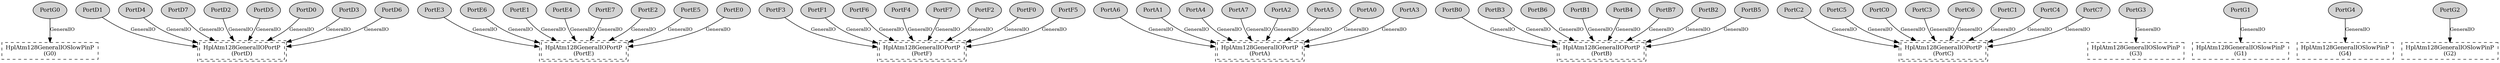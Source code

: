 digraph "tos.chips.atm128.pins.sim.HplAtm128GeneralIOC" {
  n0x7e6f9b00 [shape=ellipse, style=filled, label="PortG0", fontsize=12];
  "HplAtm128GeneralIOC.G0" [fontsize=12, shape=box, style=dashed, label="HplAtm128GeneralIOSlowPinP\n(G0)", URL="tos.chips.atm128.pins.HplAtm128GeneralIOSlowPinP.html"];
  n0x7e711c00 [shape=ellipse, style=filled, label="PortD1", fontsize=12];
  "HplAtm128GeneralIOC.PortD" [fontsize=12, shape=box,peripheries=2, style=dashed, label="HplAtm128GeneralIOPortP\n(PortD)", URL="tos.chips.atm128.pins.HplAtm128GeneralIOPortP.html"];
  n0x7e706d98 [shape=ellipse, style=filled, label="PortE3", fontsize=12];
  "HplAtm128GeneralIOC.PortE" [fontsize=12, shape=box,peripheries=2, style=dashed, label="HplAtm128GeneralIOPortP\n(PortE)", URL="tos.chips.atm128.pins.HplAtm128GeneralIOPortP.html"];
  n0x7e701b00 [shape=ellipse, style=filled, label="PortF3", fontsize=12];
  "HplAtm128GeneralIOC.PortF" [fontsize=12, shape=box,peripheries=2, style=dashed, label="HplAtm128GeneralIOPortP\n(PortF)", URL="tos.chips.atm128.pins.HplAtm128GeneralIOPortP.html"];
  n0x7e722348 [shape=ellipse, style=filled, label="PortA6", fontsize=12];
  "HplAtm128GeneralIOC.PortA" [fontsize=12, shape=box,peripheries=2, style=dashed, label="HplAtm128GeneralIOPortP\n(PortA)", URL="tos.chips.atm128.pins.HplAtm128GeneralIOPortP.html"];
  n0x7e702808 [shape=ellipse, style=filled, label="PortF1", fontsize=12];
  "HplAtm128GeneralIOC.PortF" [fontsize=12, shape=box,peripheries=2, style=dashed, label="HplAtm128GeneralIOPortP\n(PortF)", URL="tos.chips.atm128.pins.HplAtm128GeneralIOPortP.html"];
  n0x7e7216c8 [shape=ellipse, style=filled, label="PortB0", fontsize=12];
  "HplAtm128GeneralIOC.PortB" [fontsize=12, shape=box,peripheries=2, style=dashed, label="HplAtm128GeneralIOPortP\n(PortB)", URL="tos.chips.atm128.pins.HplAtm128GeneralIOPortP.html"];
  n0x7e716808 [shape=ellipse, style=filled, label="PortC2", fontsize=12];
  "HplAtm128GeneralIOC.PortC" [fontsize=12, shape=box,peripheries=2, style=dashed, label="HplAtm128GeneralIOPortP\n(PortC)", URL="tos.chips.atm128.pins.HplAtm128GeneralIOPortP.html"];
  n0x7e70a980 [shape=ellipse, style=filled, label="PortD4", fontsize=12];
  "HplAtm128GeneralIOC.PortD" [fontsize=12, shape=box,peripheries=2, style=dashed, label="HplAtm128GeneralIOPortP\n(PortD)", URL="tos.chips.atm128.pins.HplAtm128GeneralIOPortP.html"];
  n0x7e704af8 [shape=ellipse, style=filled, label="PortE6", fontsize=12];
  "HplAtm128GeneralIOC.PortE" [fontsize=12, shape=box,peripheries=2, style=dashed, label="HplAtm128GeneralIOPortP\n(PortE)", URL="tos.chips.atm128.pins.HplAtm128GeneralIOPortP.html"];
  n0x7e725268 [shape=ellipse, style=filled, label="PortA1", fontsize=12];
  "HplAtm128GeneralIOC.PortA" [fontsize=12, shape=box,peripheries=2, style=dashed, label="HplAtm128GeneralIOPortP\n(PortA)", URL="tos.chips.atm128.pins.HplAtm128GeneralIOPortP.html"];
  n0x7e71a428 [shape=ellipse, style=filled, label="PortB3", fontsize=12];
  "HplAtm128GeneralIOC.PortB" [fontsize=12, shape=box,peripheries=2, style=dashed, label="HplAtm128GeneralIOPortP\n(PortB)", URL="tos.chips.atm128.pins.HplAtm128GeneralIOPortP.html"];
  n0x7e713508 [shape=ellipse, style=filled, label="PortC5", fontsize=12];
  "HplAtm128GeneralIOC.PortC" [fontsize=12, shape=box,peripheries=2, style=dashed, label="HplAtm128GeneralIOPortP\n(PortC)", URL="tos.chips.atm128.pins.HplAtm128GeneralIOPortP.html"];
  n0x7e7086c8 [shape=ellipse, style=filled, label="PortD7", fontsize=12];
  "HplAtm128GeneralIOC.PortD" [fontsize=12, shape=box,peripheries=2, style=dashed, label="HplAtm128GeneralIOPortP\n(PortD)", URL="tos.chips.atm128.pins.HplAtm128GeneralIOPortP.html"];
  n0x7e6fa808 [shape=ellipse, style=filled, label="PortF6", fontsize=12];
  "HplAtm128GeneralIOC.PortF" [fontsize=12, shape=box,peripheries=2, style=dashed, label="HplAtm128GeneralIOPortP\n(PortF)", URL="tos.chips.atm128.pins.HplAtm128GeneralIOPortP.html"];
  n0x7e6f79d8 [shape=ellipse, style=filled, label="PortG3", fontsize=12];
  "HplAtm128GeneralIOC.G3" [fontsize=12, shape=box, style=dashed, label="HplAtm128GeneralIOSlowPinP\n(G3)", URL="tos.chips.atm128.pins.HplAtm128GeneralIOSlowPinP.html"];
  n0x7e7079d8 [shape=ellipse, style=filled, label="PortE1", fontsize=12];
  "HplAtm128GeneralIOC.PortE" [fontsize=12, shape=box,peripheries=2, style=dashed, label="HplAtm128GeneralIOPortP\n(PortE)", URL="tos.chips.atm128.pins.HplAtm128GeneralIOPortP.html"];
  n0x7e723010 [shape=ellipse, style=filled, label="PortA4", fontsize=12];
  "HplAtm128GeneralIOC.PortA" [fontsize=12, shape=box,peripheries=2, style=dashed, label="HplAtm128GeneralIOPortP\n(PortA)", URL="tos.chips.atm128.pins.HplAtm128GeneralIOPortP.html"];
  n0x7e718188 [shape=ellipse, style=filled, label="PortB6", fontsize=12];
  "HplAtm128GeneralIOC.PortB" [fontsize=12, shape=box,peripheries=2, style=dashed, label="HplAtm128GeneralIOPortP\n(PortB)", URL="tos.chips.atm128.pins.HplAtm128GeneralIOPortP.html"];
  n0x7e6f86c8 [shape=ellipse, style=filled, label="PortG1", fontsize=12];
  "HplAtm128GeneralIOC.G1" [fontsize=12, shape=box, style=dashed, label="HplAtm128GeneralIOSlowPinP\n(G1)", URL="tos.chips.atm128.pins.HplAtm128GeneralIOSlowPinP.html"];
  n0x7e717508 [shape=ellipse, style=filled, label="PortC0", fontsize=12];
  "HplAtm128GeneralIOC.PortC" [fontsize=12, shape=box,peripheries=2, style=dashed, label="HplAtm128GeneralIOPortP\n(PortC)", URL="tos.chips.atm128.pins.HplAtm128GeneralIOPortP.html"];
  n0x7e7105e8 [shape=ellipse, style=filled, label="PortD2", fontsize=12];
  "HplAtm128GeneralIOC.PortD" [fontsize=12, shape=box,peripheries=2, style=dashed, label="HplAtm128GeneralIOPortP\n(PortD)", URL="tos.chips.atm128.pins.HplAtm128GeneralIOPortP.html"];
  n0x7e7057a8 [shape=ellipse, style=filled, label="PortE4", fontsize=12];
  "HplAtm128GeneralIOC.PortE" [fontsize=12, shape=box,peripheries=2, style=dashed, label="HplAtm128GeneralIOPortP\n(PortE)", URL="tos.chips.atm128.pins.HplAtm128GeneralIOPortP.html"];
  n0x7e700508 [shape=ellipse, style=filled, label="PortF4", fontsize=12];
  "HplAtm128GeneralIOC.PortF" [fontsize=12, shape=box,peripheries=2, style=dashed, label="HplAtm128GeneralIOPortP\n(PortF)", URL="tos.chips.atm128.pins.HplAtm128GeneralIOPortP.html"];
  n0x7e722cb8 [shape=ellipse, style=filled, label="PortA7", fontsize=12];
  "HplAtm128GeneralIOC.PortA" [fontsize=12, shape=box,peripheries=2, style=dashed, label="HplAtm128GeneralIOPortP\n(PortA)", URL="tos.chips.atm128.pins.HplAtm128GeneralIOPortP.html"];
  n0x7e720068 [shape=ellipse, style=filled, label="PortB1", fontsize=12];
  "HplAtm128GeneralIOC.PortB" [fontsize=12, shape=box,peripheries=2, style=dashed, label="HplAtm128GeneralIOPortP\n(PortB)", URL="tos.chips.atm128.pins.HplAtm128GeneralIOPortP.html"];
  n0x7e715190 [shape=ellipse, style=filled, label="PortC3", fontsize=12];
  "HplAtm128GeneralIOC.PortC" [fontsize=12, shape=box,peripheries=2, style=dashed, label="HplAtm128GeneralIOPortP\n(PortC)", URL="tos.chips.atm128.pins.HplAtm128GeneralIOPortP.html"];
  n0x7e709348 [shape=ellipse, style=filled, label="PortD5", fontsize=12];
  "HplAtm128GeneralIOC.PortD" [fontsize=12, shape=box,peripheries=2, style=dashed, label="HplAtm128GeneralIOPortP\n(PortD)", URL="tos.chips.atm128.pins.HplAtm128GeneralIOPortP.html"];
  n0x7e703508 [shape=ellipse, style=filled, label="PortE7", fontsize=12];
  "HplAtm128GeneralIOC.PortE" [fontsize=12, shape=box,peripheries=2, style=dashed, label="HplAtm128GeneralIOPortP\n(PortE)", URL="tos.chips.atm128.pins.HplAtm128GeneralIOPortP.html"];
  n0x7e725bd8 [shape=ellipse, style=filled, label="PortA2", fontsize=12];
  "HplAtm128GeneralIOC.PortA" [fontsize=12, shape=box,peripheries=2, style=dashed, label="HplAtm128GeneralIOPortP\n(PortA)", URL="tos.chips.atm128.pins.HplAtm128GeneralIOPortP.html"];
  n0x7e71ad98 [shape=ellipse, style=filled, label="PortB4", fontsize=12];
  "HplAtm128GeneralIOC.PortB" [fontsize=12, shape=box,peripheries=2, style=dashed, label="HplAtm128GeneralIOPortP\n(PortB)", URL="tos.chips.atm128.pins.HplAtm128GeneralIOPortP.html"];
  n0x7e713e78 [shape=ellipse, style=filled, label="PortC6", fontsize=12];
  "HplAtm128GeneralIOC.PortC" [fontsize=12, shape=box,peripheries=2, style=dashed, label="HplAtm128GeneralIOPortP\n(PortC)", URL="tos.chips.atm128.pins.HplAtm128GeneralIOPortP.html"];
  n0x7e6f9190 [shape=ellipse, style=filled, label="PortF7", fontsize=12];
  "HplAtm128GeneralIOC.PortF" [fontsize=12, shape=box,peripheries=2, style=dashed, label="HplAtm128GeneralIOPortP\n(PortF)", URL="tos.chips.atm128.pins.HplAtm128GeneralIOPortP.html"];
  n0x7e711190 [shape=ellipse, style=filled, label="PortD0", fontsize=12];
  "HplAtm128GeneralIOC.PortD" [fontsize=12, shape=box,peripheries=2, style=dashed, label="HplAtm128GeneralIOPortP\n(PortD)", URL="tos.chips.atm128.pins.HplAtm128GeneralIOPortP.html"];
  n0x7e706428 [shape=ellipse, style=filled, label="PortE2", fontsize=12];
  "HplAtm128GeneralIOC.PortE" [fontsize=12, shape=box,peripheries=2, style=dashed, label="HplAtm128GeneralIOPortP\n(PortE)", URL="tos.chips.atm128.pins.HplAtm128GeneralIOPortP.html"];
  n0x7e701190 [shape=ellipse, style=filled, label="PortF2", fontsize=12];
  "HplAtm128GeneralIOC.PortF" [fontsize=12, shape=box,peripheries=2, style=dashed, label="HplAtm128GeneralIOPortP\n(PortF)", URL="tos.chips.atm128.pins.HplAtm128GeneralIOPortP.html"];
  n0x7e6f6428 [shape=ellipse, style=filled, label="PortG4", fontsize=12];
  "HplAtm128GeneralIOC.G4" [fontsize=12, shape=box, style=dashed, label="HplAtm128GeneralIOSlowPinP\n(G4)", URL="tos.chips.atm128.pins.HplAtm128GeneralIOSlowPinP.html"];
  n0x7e723980 [shape=ellipse, style=filled, label="PortA5", fontsize=12];
  "HplAtm128GeneralIOC.PortA" [fontsize=12, shape=box,peripheries=2, style=dashed, label="HplAtm128GeneralIOPortP\n(PortA)", URL="tos.chips.atm128.pins.HplAtm128GeneralIOPortP.html"];
  n0x7e718af8 [shape=ellipse, style=filled, label="PortB7", fontsize=12];
  "HplAtm128GeneralIOC.PortB" [fontsize=12, shape=box,peripheries=2, style=dashed, label="HplAtm128GeneralIOPortP\n(PortB)", URL="tos.chips.atm128.pins.HplAtm128GeneralIOPortP.html"];
  n0x7e703e78 [shape=ellipse, style=filled, label="PortF0", fontsize=12];
  "HplAtm128GeneralIOC.PortF" [fontsize=12, shape=box,peripheries=2, style=dashed, label="HplAtm128GeneralIOPortP\n(PortF)", URL="tos.chips.atm128.pins.HplAtm128GeneralIOPortP.html"];
  n0x7e717e78 [shape=ellipse, style=filled, label="PortC1", fontsize=12];
  "HplAtm128GeneralIOC.PortC" [fontsize=12, shape=box,peripheries=2, style=dashed, label="HplAtm128GeneralIOPortP\n(PortC)", URL="tos.chips.atm128.pins.HplAtm128GeneralIOPortP.html"];
  n0x7e70a010 [shape=ellipse, style=filled, label="PortD3", fontsize=12];
  "HplAtm128GeneralIOC.PortD" [fontsize=12, shape=box,peripheries=2, style=dashed, label="HplAtm128GeneralIOPortP\n(PortD)", URL="tos.chips.atm128.pins.HplAtm128GeneralIOPortP.html"];
  n0x7e704188 [shape=ellipse, style=filled, label="PortE5", fontsize=12];
  "HplAtm128GeneralIOC.PortE" [fontsize=12, shape=box,peripheries=2, style=dashed, label="HplAtm128GeneralIOPortP\n(PortE)", URL="tos.chips.atm128.pins.HplAtm128GeneralIOPortP.html"];
  n0x7e700e78 [shape=ellipse, style=filled, label="PortF5", fontsize=12];
  "HplAtm128GeneralIOC.PortF" [fontsize=12, shape=box,peripheries=2, style=dashed, label="HplAtm128GeneralIOPortP\n(PortF)", URL="tos.chips.atm128.pins.HplAtm128GeneralIOPortP.html"];
  n0x7e726898 [shape=ellipse, style=filled, label="PortA0", fontsize=12];
  "HplAtm128GeneralIOC.PortA" [fontsize=12, shape=box,peripheries=2, style=dashed, label="HplAtm128GeneralIOPortP\n(PortA)", URL="tos.chips.atm128.pins.HplAtm128GeneralIOPortP.html"];
  n0x7e7209d8 [shape=ellipse, style=filled, label="PortB2", fontsize=12];
  "HplAtm128GeneralIOC.PortB" [fontsize=12, shape=box,peripheries=2, style=dashed, label="HplAtm128GeneralIOPortP\n(PortB)", URL="tos.chips.atm128.pins.HplAtm128GeneralIOPortP.html"];
  n0x7e715b00 [shape=ellipse, style=filled, label="PortC4", fontsize=12];
  "HplAtm128GeneralIOC.PortC" [fontsize=12, shape=box,peripheries=2, style=dashed, label="HplAtm128GeneralIOPortP\n(PortC)", URL="tos.chips.atm128.pins.HplAtm128GeneralIOPortP.html"];
  n0x7e709cb8 [shape=ellipse, style=filled, label="PortD6", fontsize=12];
  "HplAtm128GeneralIOC.PortD" [fontsize=12, shape=box,peripheries=2, style=dashed, label="HplAtm128GeneralIOPortP\n(PortD)", URL="tos.chips.atm128.pins.HplAtm128GeneralIOPortP.html"];
  n0x7e6f7068 [shape=ellipse, style=filled, label="PortG2", fontsize=12];
  "HplAtm128GeneralIOC.G2" [fontsize=12, shape=box, style=dashed, label="HplAtm128GeneralIOSlowPinP\n(G2)", URL="tos.chips.atm128.pins.HplAtm128GeneralIOSlowPinP.html"];
  n0x7e707068 [shape=ellipse, style=filled, label="PortE0", fontsize=12];
  "HplAtm128GeneralIOC.PortE" [fontsize=12, shape=box,peripheries=2, style=dashed, label="HplAtm128GeneralIOPortP\n(PortE)", URL="tos.chips.atm128.pins.HplAtm128GeneralIOPortP.html"];
  n0x7e712808 [shape=ellipse, style=filled, label="PortC7", fontsize=12];
  "HplAtm128GeneralIOC.PortC" [fontsize=12, shape=box,peripheries=2, style=dashed, label="HplAtm128GeneralIOPortP\n(PortC)", URL="tos.chips.atm128.pins.HplAtm128GeneralIOPortP.html"];
  n0x7e7245e8 [shape=ellipse, style=filled, label="PortA3", fontsize=12];
  "HplAtm128GeneralIOC.PortA" [fontsize=12, shape=box,peripheries=2, style=dashed, label="HplAtm128GeneralIOPortP\n(PortA)", URL="tos.chips.atm128.pins.HplAtm128GeneralIOPortP.html"];
  n0x7e7197a8 [shape=ellipse, style=filled, label="PortB5", fontsize=12];
  "HplAtm128GeneralIOC.PortB" [fontsize=12, shape=box,peripheries=2, style=dashed, label="HplAtm128GeneralIOPortP\n(PortB)", URL="tos.chips.atm128.pins.HplAtm128GeneralIOPortP.html"];
  "n0x7e6f9b00" -> "HplAtm128GeneralIOC.G0" [label="GeneralIO", URL="../ihtml/tos.interfaces.GeneralIO.html", fontsize=10];
  "n0x7e711c00" -> "HplAtm128GeneralIOC.PortD" [label="GeneralIO", URL="../ihtml/tos.interfaces.GeneralIO.html", fontsize=10];
  "n0x7e706d98" -> "HplAtm128GeneralIOC.PortE" [label="GeneralIO", URL="../ihtml/tos.interfaces.GeneralIO.html", fontsize=10];
  "n0x7e701b00" -> "HplAtm128GeneralIOC.PortF" [label="GeneralIO", URL="../ihtml/tos.interfaces.GeneralIO.html", fontsize=10];
  "n0x7e722348" -> "HplAtm128GeneralIOC.PortA" [label="GeneralIO", URL="../ihtml/tos.interfaces.GeneralIO.html", fontsize=10];
  "n0x7e702808" -> "HplAtm128GeneralIOC.PortF" [label="GeneralIO", URL="../ihtml/tos.interfaces.GeneralIO.html", fontsize=10];
  "n0x7e7216c8" -> "HplAtm128GeneralIOC.PortB" [label="GeneralIO", URL="../ihtml/tos.interfaces.GeneralIO.html", fontsize=10];
  "n0x7e716808" -> "HplAtm128GeneralIOC.PortC" [label="GeneralIO", URL="../ihtml/tos.interfaces.GeneralIO.html", fontsize=10];
  "n0x7e70a980" -> "HplAtm128GeneralIOC.PortD" [label="GeneralIO", URL="../ihtml/tos.interfaces.GeneralIO.html", fontsize=10];
  "n0x7e704af8" -> "HplAtm128GeneralIOC.PortE" [label="GeneralIO", URL="../ihtml/tos.interfaces.GeneralIO.html", fontsize=10];
  "n0x7e725268" -> "HplAtm128GeneralIOC.PortA" [label="GeneralIO", URL="../ihtml/tos.interfaces.GeneralIO.html", fontsize=10];
  "n0x7e71a428" -> "HplAtm128GeneralIOC.PortB" [label="GeneralIO", URL="../ihtml/tos.interfaces.GeneralIO.html", fontsize=10];
  "n0x7e713508" -> "HplAtm128GeneralIOC.PortC" [label="GeneralIO", URL="../ihtml/tos.interfaces.GeneralIO.html", fontsize=10];
  "n0x7e7086c8" -> "HplAtm128GeneralIOC.PortD" [label="GeneralIO", URL="../ihtml/tos.interfaces.GeneralIO.html", fontsize=10];
  "n0x7e6fa808" -> "HplAtm128GeneralIOC.PortF" [label="GeneralIO", URL="../ihtml/tos.interfaces.GeneralIO.html", fontsize=10];
  "n0x7e6f79d8" -> "HplAtm128GeneralIOC.G3" [label="GeneralIO", URL="../ihtml/tos.interfaces.GeneralIO.html", fontsize=10];
  "n0x7e7079d8" -> "HplAtm128GeneralIOC.PortE" [label="GeneralIO", URL="../ihtml/tos.interfaces.GeneralIO.html", fontsize=10];
  "n0x7e723010" -> "HplAtm128GeneralIOC.PortA" [label="GeneralIO", URL="../ihtml/tos.interfaces.GeneralIO.html", fontsize=10];
  "n0x7e718188" -> "HplAtm128GeneralIOC.PortB" [label="GeneralIO", URL="../ihtml/tos.interfaces.GeneralIO.html", fontsize=10];
  "n0x7e6f86c8" -> "HplAtm128GeneralIOC.G1" [label="GeneralIO", URL="../ihtml/tos.interfaces.GeneralIO.html", fontsize=10];
  "n0x7e717508" -> "HplAtm128GeneralIOC.PortC" [label="GeneralIO", URL="../ihtml/tos.interfaces.GeneralIO.html", fontsize=10];
  "n0x7e7105e8" -> "HplAtm128GeneralIOC.PortD" [label="GeneralIO", URL="../ihtml/tos.interfaces.GeneralIO.html", fontsize=10];
  "n0x7e7057a8" -> "HplAtm128GeneralIOC.PortE" [label="GeneralIO", URL="../ihtml/tos.interfaces.GeneralIO.html", fontsize=10];
  "n0x7e700508" -> "HplAtm128GeneralIOC.PortF" [label="GeneralIO", URL="../ihtml/tos.interfaces.GeneralIO.html", fontsize=10];
  "n0x7e722cb8" -> "HplAtm128GeneralIOC.PortA" [label="GeneralIO", URL="../ihtml/tos.interfaces.GeneralIO.html", fontsize=10];
  "n0x7e720068" -> "HplAtm128GeneralIOC.PortB" [label="GeneralIO", URL="../ihtml/tos.interfaces.GeneralIO.html", fontsize=10];
  "n0x7e715190" -> "HplAtm128GeneralIOC.PortC" [label="GeneralIO", URL="../ihtml/tos.interfaces.GeneralIO.html", fontsize=10];
  "n0x7e709348" -> "HplAtm128GeneralIOC.PortD" [label="GeneralIO", URL="../ihtml/tos.interfaces.GeneralIO.html", fontsize=10];
  "n0x7e703508" -> "HplAtm128GeneralIOC.PortE" [label="GeneralIO", URL="../ihtml/tos.interfaces.GeneralIO.html", fontsize=10];
  "n0x7e725bd8" -> "HplAtm128GeneralIOC.PortA" [label="GeneralIO", URL="../ihtml/tos.interfaces.GeneralIO.html", fontsize=10];
  "n0x7e71ad98" -> "HplAtm128GeneralIOC.PortB" [label="GeneralIO", URL="../ihtml/tos.interfaces.GeneralIO.html", fontsize=10];
  "n0x7e713e78" -> "HplAtm128GeneralIOC.PortC" [label="GeneralIO", URL="../ihtml/tos.interfaces.GeneralIO.html", fontsize=10];
  "n0x7e6f9190" -> "HplAtm128GeneralIOC.PortF" [label="GeneralIO", URL="../ihtml/tos.interfaces.GeneralIO.html", fontsize=10];
  "n0x7e711190" -> "HplAtm128GeneralIOC.PortD" [label="GeneralIO", URL="../ihtml/tos.interfaces.GeneralIO.html", fontsize=10];
  "n0x7e706428" -> "HplAtm128GeneralIOC.PortE" [label="GeneralIO", URL="../ihtml/tos.interfaces.GeneralIO.html", fontsize=10];
  "n0x7e701190" -> "HplAtm128GeneralIOC.PortF" [label="GeneralIO", URL="../ihtml/tos.interfaces.GeneralIO.html", fontsize=10];
  "n0x7e6f6428" -> "HplAtm128GeneralIOC.G4" [label="GeneralIO", URL="../ihtml/tos.interfaces.GeneralIO.html", fontsize=10];
  "n0x7e723980" -> "HplAtm128GeneralIOC.PortA" [label="GeneralIO", URL="../ihtml/tos.interfaces.GeneralIO.html", fontsize=10];
  "n0x7e718af8" -> "HplAtm128GeneralIOC.PortB" [label="GeneralIO", URL="../ihtml/tos.interfaces.GeneralIO.html", fontsize=10];
  "n0x7e703e78" -> "HplAtm128GeneralIOC.PortF" [label="GeneralIO", URL="../ihtml/tos.interfaces.GeneralIO.html", fontsize=10];
  "n0x7e717e78" -> "HplAtm128GeneralIOC.PortC" [label="GeneralIO", URL="../ihtml/tos.interfaces.GeneralIO.html", fontsize=10];
  "n0x7e70a010" -> "HplAtm128GeneralIOC.PortD" [label="GeneralIO", URL="../ihtml/tos.interfaces.GeneralIO.html", fontsize=10];
  "n0x7e704188" -> "HplAtm128GeneralIOC.PortE" [label="GeneralIO", URL="../ihtml/tos.interfaces.GeneralIO.html", fontsize=10];
  "n0x7e700e78" -> "HplAtm128GeneralIOC.PortF" [label="GeneralIO", URL="../ihtml/tos.interfaces.GeneralIO.html", fontsize=10];
  "n0x7e726898" -> "HplAtm128GeneralIOC.PortA" [label="GeneralIO", URL="../ihtml/tos.interfaces.GeneralIO.html", fontsize=10];
  "n0x7e7209d8" -> "HplAtm128GeneralIOC.PortB" [label="GeneralIO", URL="../ihtml/tos.interfaces.GeneralIO.html", fontsize=10];
  "n0x7e715b00" -> "HplAtm128GeneralIOC.PortC" [label="GeneralIO", URL="../ihtml/tos.interfaces.GeneralIO.html", fontsize=10];
  "n0x7e709cb8" -> "HplAtm128GeneralIOC.PortD" [label="GeneralIO", URL="../ihtml/tos.interfaces.GeneralIO.html", fontsize=10];
  "n0x7e6f7068" -> "HplAtm128GeneralIOC.G2" [label="GeneralIO", URL="../ihtml/tos.interfaces.GeneralIO.html", fontsize=10];
  "n0x7e707068" -> "HplAtm128GeneralIOC.PortE" [label="GeneralIO", URL="../ihtml/tos.interfaces.GeneralIO.html", fontsize=10];
  "n0x7e712808" -> "HplAtm128GeneralIOC.PortC" [label="GeneralIO", URL="../ihtml/tos.interfaces.GeneralIO.html", fontsize=10];
  "n0x7e7245e8" -> "HplAtm128GeneralIOC.PortA" [label="GeneralIO", URL="../ihtml/tos.interfaces.GeneralIO.html", fontsize=10];
  "n0x7e7197a8" -> "HplAtm128GeneralIOC.PortB" [label="GeneralIO", URL="../ihtml/tos.interfaces.GeneralIO.html", fontsize=10];
}
